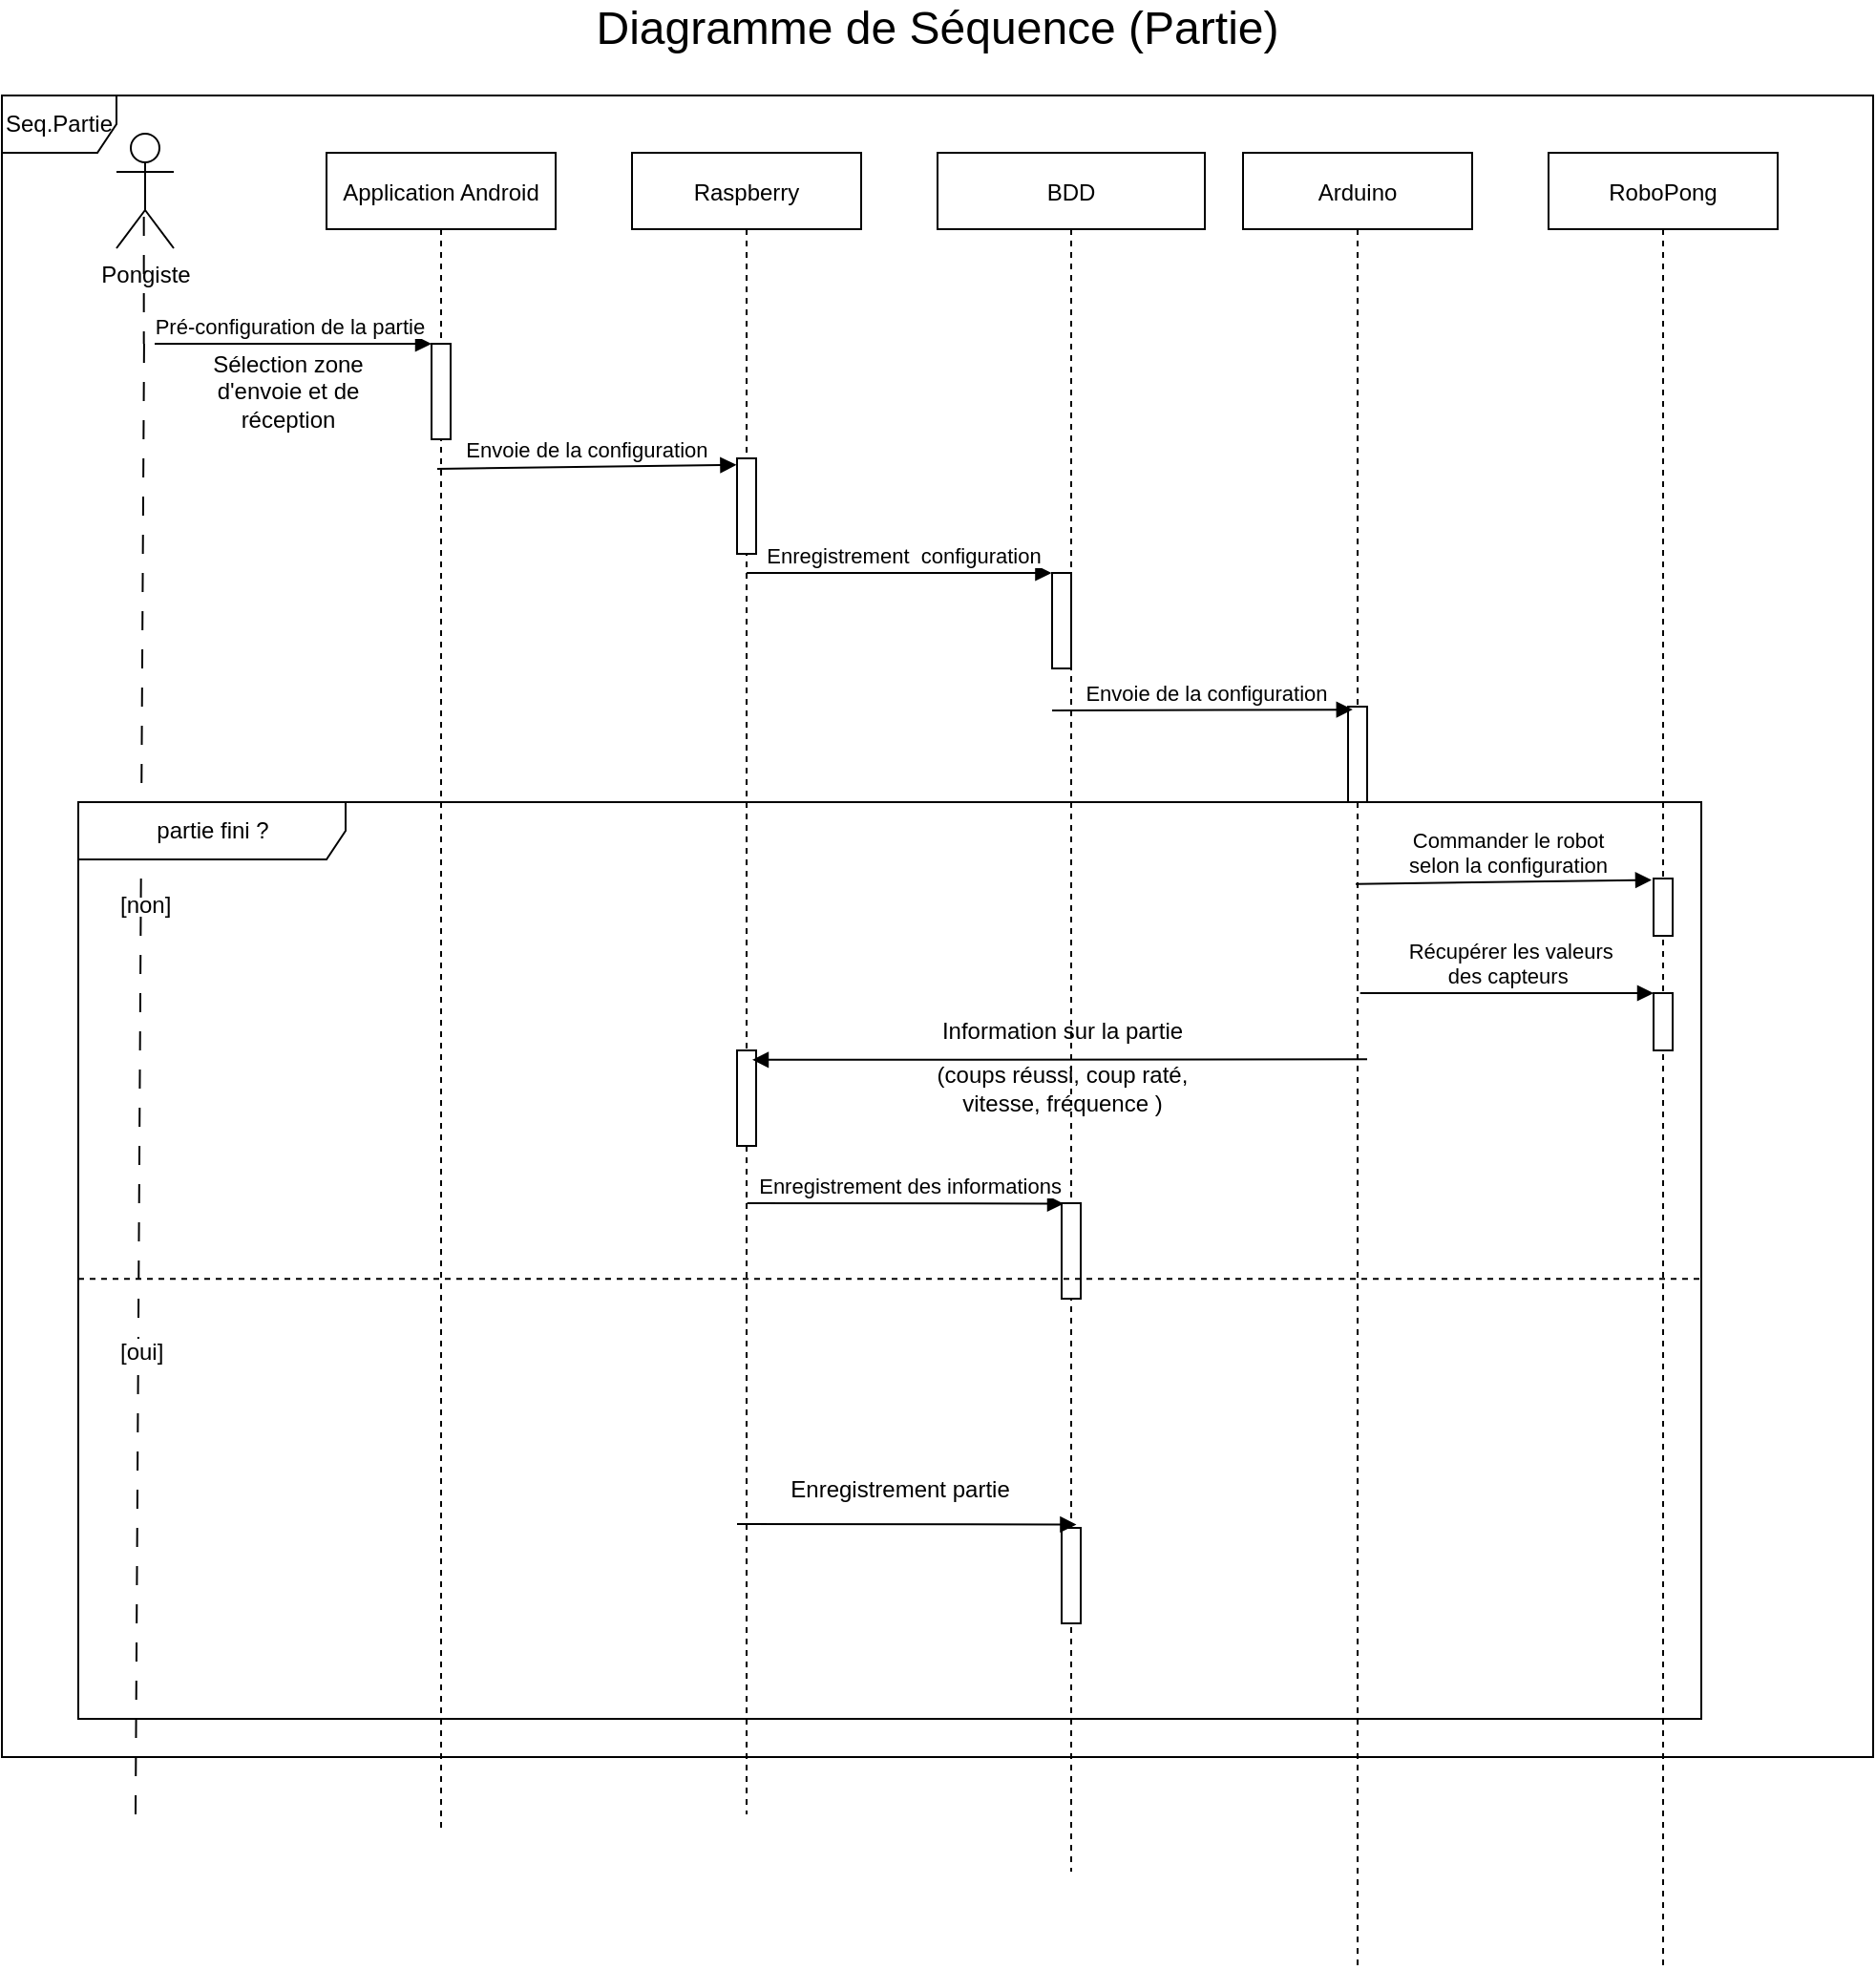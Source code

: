 <mxfile version="16.5.1" type="device"><diagram id="kgpKYQtTHZ0yAKxKKP6v" name="Page-1"><mxGraphModel dx="1888" dy="641" grid="1" gridSize="10" guides="1" tooltips="1" connect="1" arrows="1" fold="1" page="1" pageScale="1" pageWidth="850" pageHeight="1100" math="0" shadow="0"><root><mxCell id="0"/><mxCell id="1" parent="0"/><mxCell id="tktHycD1EpjCFMrWEXnB-3" value="Seq.Partie" style="shape=umlFrame;whiteSpace=wrap;html=1;" parent="1" vertex="1"><mxGeometry x="-790" y="120" width="980" height="870" as="geometry"/></mxCell><mxCell id="3nuBFxr9cyL0pnOWT2aG-1" value="Application Android" style="shape=umlLifeline;perimeter=lifelinePerimeter;container=1;collapsible=0;recursiveResize=0;rounded=0;shadow=0;strokeWidth=1;" parent="1" vertex="1"><mxGeometry x="-620" y="150" width="120" height="880" as="geometry"/></mxCell><mxCell id="3nuBFxr9cyL0pnOWT2aG-6" value="" style="points=[];perimeter=orthogonalPerimeter;rounded=0;shadow=0;strokeWidth=1;" parent="3nuBFxr9cyL0pnOWT2aG-1" vertex="1"><mxGeometry x="55" y="100" width="10" height="50" as="geometry"/></mxCell><mxCell id="3nuBFxr9cyL0pnOWT2aG-5" value="Raspberry" style="shape=umlLifeline;perimeter=lifelinePerimeter;container=1;collapsible=0;recursiveResize=0;rounded=0;shadow=0;strokeWidth=1;" parent="1" vertex="1"><mxGeometry x="-460" y="150" width="120" height="870" as="geometry"/></mxCell><mxCell id="3nuBFxr9cyL0pnOWT2aG-4" value="" style="points=[];perimeter=orthogonalPerimeter;rounded=0;shadow=0;strokeWidth=1;" parent="3nuBFxr9cyL0pnOWT2aG-5" vertex="1"><mxGeometry x="55" y="160" width="10" height="50" as="geometry"/></mxCell><mxCell id="tktHycD1EpjCFMrWEXnB-20" value="" style="points=[];perimeter=orthogonalPerimeter;rounded=0;shadow=0;strokeWidth=1;" parent="3nuBFxr9cyL0pnOWT2aG-5" vertex="1"><mxGeometry x="55" y="470" width="10" height="50" as="geometry"/></mxCell><mxCell id="UlMLXvlEbIN0CuCiislI-18" value="Enregistrement  configuration" style="verticalAlign=bottom;endArrow=block;entryX=-0.028;entryY=0.068;shadow=0;strokeWidth=1;entryDx=0;entryDy=0;entryPerimeter=0;" parent="3nuBFxr9cyL0pnOWT2aG-5" edge="1"><mxGeometry x="0.03" relative="1" as="geometry"><mxPoint x="60" y="220" as="sourcePoint"/><mxPoint x="219.72" y="220" as="targetPoint"/><mxPoint as="offset"/></mxGeometry></mxCell><mxCell id="3nuBFxr9cyL0pnOWT2aG-8" value="Pré-configuration de la partie " style="verticalAlign=bottom;endArrow=block;entryX=0;entryY=0;shadow=0;strokeWidth=1;" parent="1" target="3nuBFxr9cyL0pnOWT2aG-6" edge="1"><mxGeometry relative="1" as="geometry"><mxPoint x="-710" y="250" as="sourcePoint"/></mxGeometry></mxCell><mxCell id="UlMLXvlEbIN0CuCiislI-1" value="Pongiste&lt;br&gt;" style="shape=umlActor;verticalLabelPosition=bottom;verticalAlign=top;html=1;" parent="1" vertex="1"><mxGeometry x="-730" y="140" width="30" height="60" as="geometry"/></mxCell><mxCell id="UlMLXvlEbIN0CuCiislI-2" value="BDD" style="shape=umlLifeline;perimeter=lifelinePerimeter;container=1;collapsible=0;recursiveResize=0;rounded=0;shadow=0;strokeWidth=1;" parent="1" vertex="1"><mxGeometry x="-300" y="150" width="140" height="900" as="geometry"/></mxCell><mxCell id="UlMLXvlEbIN0CuCiislI-3" value="" style="points=[];perimeter=orthogonalPerimeter;rounded=0;shadow=0;strokeWidth=1;" parent="UlMLXvlEbIN0CuCiislI-2" vertex="1"><mxGeometry x="60" y="220" width="10" height="50" as="geometry"/></mxCell><mxCell id="tktHycD1EpjCFMrWEXnB-22" value="Information sur la partie" style="text;html=1;align=center;verticalAlign=middle;resizable=0;points=[];autosize=1;strokeColor=none;fillColor=none;" parent="UlMLXvlEbIN0CuCiislI-2" vertex="1"><mxGeometry x="-5" y="450" width="140" height="20" as="geometry"/></mxCell><mxCell id="tktHycD1EpjCFMrWEXnB-23" value="(coups réussi, coup raté, &lt;br&gt;vitesse, fréquence )" style="text;html=1;align=center;verticalAlign=middle;resizable=0;points=[];autosize=1;strokeColor=none;fillColor=none;" parent="UlMLXvlEbIN0CuCiislI-2" vertex="1"><mxGeometry x="-10" y="475" width="150" height="30" as="geometry"/></mxCell><mxCell id="tktHycD1EpjCFMrWEXnB-37" value="Enregistrement partie" style="text;html=1;align=center;verticalAlign=middle;resizable=0;points=[];autosize=1;strokeColor=none;fillColor=none;" parent="UlMLXvlEbIN0CuCiislI-2" vertex="1"><mxGeometry x="-85" y="690" width="130" height="20" as="geometry"/></mxCell><mxCell id="tktHycD1EpjCFMrWEXnB-30" value="" style="points=[];perimeter=orthogonalPerimeter;rounded=0;shadow=0;strokeWidth=1;" parent="UlMLXvlEbIN0CuCiislI-2" vertex="1"><mxGeometry x="65" y="720" width="10" height="50" as="geometry"/></mxCell><mxCell id="tktHycD1EpjCFMrWEXnB-41" value="" style="points=[];perimeter=orthogonalPerimeter;rounded=0;shadow=0;strokeWidth=1;" parent="UlMLXvlEbIN0CuCiislI-2" vertex="1"><mxGeometry x="65" y="550" width="10" height="50" as="geometry"/></mxCell><mxCell id="tktHycD1EpjCFMrWEXnB-42" value="Enregistrement des informations" style="verticalAlign=bottom;endArrow=block;entryX=0.1;entryY=0.005;shadow=0;strokeWidth=1;entryDx=0;entryDy=0;entryPerimeter=0;" parent="UlMLXvlEbIN0CuCiislI-2" target="tktHycD1EpjCFMrWEXnB-41" edge="1"><mxGeometry x="0.03" relative="1" as="geometry"><mxPoint x="-99.72" y="550" as="sourcePoint"/><mxPoint x="60.0" y="550" as="targetPoint"/><mxPoint as="offset"/></mxGeometry></mxCell><mxCell id="UlMLXvlEbIN0CuCiislI-4" value="" style="endArrow=none;startArrow=none;endFill=0;startFill=0;endSize=8;html=1;verticalAlign=bottom;dashed=1;labelBackgroundColor=none;dashPattern=10 10;rounded=0;" parent="1" edge="1"><mxGeometry width="160" relative="1" as="geometry"><mxPoint x="-715.53" y="250" as="sourcePoint"/><mxPoint x="-720" y="1020" as="targetPoint"/></mxGeometry></mxCell><mxCell id="UlMLXvlEbIN0CuCiislI-5" value="Arduino" style="shape=umlLifeline;perimeter=lifelinePerimeter;container=1;collapsible=0;recursiveResize=0;rounded=0;shadow=0;strokeWidth=1;" parent="1" vertex="1"><mxGeometry x="-140" y="150" width="120" height="950" as="geometry"/></mxCell><mxCell id="tktHycD1EpjCFMrWEXnB-9" value="" style="points=[];perimeter=orthogonalPerimeter;rounded=0;shadow=0;strokeWidth=1;" parent="UlMLXvlEbIN0CuCiislI-5" vertex="1"><mxGeometry x="55" y="290" width="10" height="50" as="geometry"/></mxCell><mxCell id="UlMLXvlEbIN0CuCiislI-8" value="RoboPong" style="shape=umlLifeline;perimeter=lifelinePerimeter;container=1;collapsible=0;recursiveResize=0;rounded=0;shadow=0;strokeWidth=1;" parent="1" vertex="1"><mxGeometry x="20" y="150" width="120" height="950" as="geometry"/></mxCell><mxCell id="tktHycD1EpjCFMrWEXnB-10" value="" style="points=[];perimeter=orthogonalPerimeter;rounded=0;shadow=0;strokeWidth=1;" parent="UlMLXvlEbIN0CuCiislI-8" vertex="1"><mxGeometry x="55" y="380" width="10" height="30" as="geometry"/></mxCell><mxCell id="tktHycD1EpjCFMrWEXnB-13" value="" style="points=[];perimeter=orthogonalPerimeter;rounded=0;shadow=0;strokeWidth=1;" parent="UlMLXvlEbIN0CuCiislI-8" vertex="1"><mxGeometry x="55" y="440" width="10" height="30" as="geometry"/></mxCell><mxCell id="tktHycD1EpjCFMrWEXnB-14" value="Récupérer les valeurs &#10;des capteurs " style="verticalAlign=bottom;endArrow=block;shadow=0;strokeWidth=1;exitX=0.503;exitY=0.501;exitDx=0;exitDy=0;exitPerimeter=0;" parent="UlMLXvlEbIN0CuCiislI-8" edge="1"><mxGeometry x="0.03" relative="1" as="geometry"><mxPoint x="-98.64" y="440.0" as="sourcePoint"/><mxPoint x="55" y="440" as="targetPoint"/><mxPoint as="offset"/><Array as="points"/></mxGeometry></mxCell><mxCell id="UlMLXvlEbIN0CuCiislI-10" value="" style="endArrow=none;startArrow=none;endFill=0;startFill=0;endSize=8;html=1;verticalAlign=bottom;dashed=1;labelBackgroundColor=none;dashPattern=10 10;rounded=0;exitX=0.478;exitY=0.725;exitDx=0;exitDy=0;exitPerimeter=0;" parent="1" source="UlMLXvlEbIN0CuCiislI-1" edge="1"><mxGeometry width="160" relative="1" as="geometry"><mxPoint x="-715.66" y="193.5" as="sourcePoint"/><mxPoint x="-715.66" y="250" as="targetPoint"/></mxGeometry></mxCell><UserObject label="&lt;span style=&quot;text-align: left&quot;&gt;Sélection zone d'envoie et de réception&lt;/span&gt;" placeholders="1" name="Variable" id="UlMLXvlEbIN0CuCiislI-14"><mxCell style="text;html=1;strokeColor=none;fillColor=none;align=center;verticalAlign=middle;whiteSpace=wrap;overflow=hidden;" parent="1" vertex="1"><mxGeometry x="-690" y="245" width="100" height="60" as="geometry"/></mxCell></UserObject><mxCell id="UlMLXvlEbIN0CuCiislI-16" value="Envoie de la configuration" style="verticalAlign=bottom;endArrow=block;entryX=-0.028;entryY=0.068;shadow=0;strokeWidth=1;entryDx=0;entryDy=0;entryPerimeter=0;exitX=0.483;exitY=0.188;exitDx=0;exitDy=0;exitPerimeter=0;" parent="1" source="3nuBFxr9cyL0pnOWT2aG-1" target="3nuBFxr9cyL0pnOWT2aG-4" edge="1"><mxGeometry relative="1" as="geometry"><mxPoint x="-555.0" y="350" as="sourcePoint"/><mxPoint x="-410" y="350" as="targetPoint"/></mxGeometry></mxCell><mxCell id="tktHycD1EpjCFMrWEXnB-6" value="Envoie de la configuration" style="verticalAlign=bottom;endArrow=block;shadow=0;strokeWidth=1;entryX=0.241;entryY=0.031;entryDx=0;entryDy=0;entryPerimeter=0;" parent="1" target="tktHycD1EpjCFMrWEXnB-9" edge="1"><mxGeometry x="0.03" relative="1" as="geometry"><mxPoint x="-240" y="442" as="sourcePoint"/><mxPoint x="-240" y="479" as="targetPoint"/><mxPoint as="offset"/><Array as="points"/></mxGeometry></mxCell><mxCell id="tktHycD1EpjCFMrWEXnB-11" value="Commander le robot &#10;selon la configuration" style="verticalAlign=bottom;endArrow=block;shadow=0;strokeWidth=1;entryX=-0.1;entryY=0.025;entryDx=0;entryDy=0;entryPerimeter=0;exitX=0.492;exitY=0.403;exitDx=0;exitDy=0;exitPerimeter=0;" parent="1" source="UlMLXvlEbIN0CuCiislI-5" target="tktHycD1EpjCFMrWEXnB-10" edge="1"><mxGeometry x="0.03" relative="1" as="geometry"><mxPoint x="-90" y="530" as="sourcePoint"/><mxPoint x="227.91" y="530" as="targetPoint"/><mxPoint as="offset"/><Array as="points"/></mxGeometry></mxCell><mxCell id="tktHycD1EpjCFMrWEXnB-33" value="partie fini ?" style="shape=umlFrame;tabWidth=110;tabHeight=30;tabPosition=left;html=1;boundedLbl=1;labelInHeader=1;width=140;height=30;" parent="1" vertex="1"><mxGeometry x="-750" y="490" width="850" height="480" as="geometry"/></mxCell><mxCell id="tktHycD1EpjCFMrWEXnB-34" value="[non]" style="text" parent="tktHycD1EpjCFMrWEXnB-33" vertex="1"><mxGeometry width="100" height="20" relative="1" as="geometry"><mxPoint x="20" y="40" as="offset"/></mxGeometry></mxCell><mxCell id="tktHycD1EpjCFMrWEXnB-35" value="[oui]" style="line;strokeWidth=1;dashed=1;labelPosition=center;verticalLabelPosition=bottom;align=left;verticalAlign=top;spacingLeft=20;spacingTop=15;" parent="tktHycD1EpjCFMrWEXnB-33" vertex="1"><mxGeometry y="240.0" width="850.0" height="19.2" as="geometry"/></mxCell><mxCell id="tktHycD1EpjCFMrWEXnB-21" value="" style="verticalAlign=bottom;endArrow=block;shadow=0;strokeWidth=1;entryX=0.3;entryY=-0.015;entryDx=0;entryDy=0;entryPerimeter=0;" parent="1" edge="1"><mxGeometry x="0.03" relative="1" as="geometry"><mxPoint x="-75" y="624.68" as="sourcePoint"/><mxPoint x="-397.0" y="624.93" as="targetPoint"/><mxPoint as="offset"/><Array as="points"/></mxGeometry></mxCell><mxCell id="tktHycD1EpjCFMrWEXnB-31" value="" style="verticalAlign=bottom;endArrow=block;shadow=0;strokeWidth=1;entryX=0.773;entryY=-0.035;entryDx=0;entryDy=0;entryPerimeter=0;" parent="1" target="tktHycD1EpjCFMrWEXnB-30" edge="1"><mxGeometry x="0.03" relative="1" as="geometry"><mxPoint x="-405" y="868" as="sourcePoint"/><mxPoint x="-402" y="820.25" as="targetPoint"/><mxPoint as="offset"/><Array as="points"/></mxGeometry></mxCell><mxCell id="yaLDn6XDOKF3t5PUi_A4-1" value="&lt;font style=&quot;font-size: 24px&quot;&gt;Diagramme de Séquence (Partie)&lt;/font&gt;" style="text;html=1;strokeColor=none;fillColor=none;align=center;verticalAlign=middle;whiteSpace=wrap;rounded=0;" parent="1" vertex="1"><mxGeometry x="-510" y="70" width="420" height="30" as="geometry"/></mxCell></root></mxGraphModel></diagram></mxfile>
